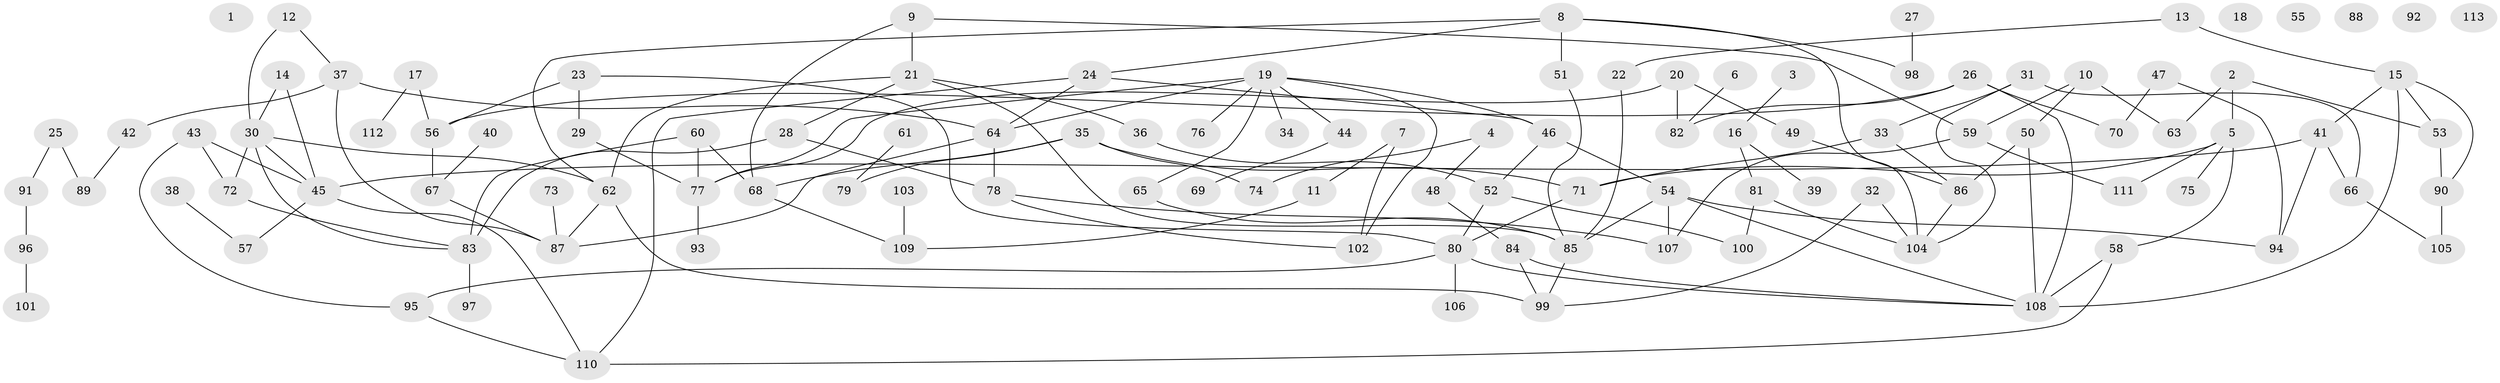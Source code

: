 // coarse degree distribution, {0: 0.0759493670886076, 3: 0.11392405063291139, 2: 0.22784810126582278, 5: 0.0759493670886076, 1: 0.21518987341772153, 8: 0.012658227848101266, 6: 0.12658227848101267, 4: 0.12658227848101267, 11: 0.02531645569620253}
// Generated by graph-tools (version 1.1) at 2025/23/03/03/25 07:23:28]
// undirected, 113 vertices, 156 edges
graph export_dot {
graph [start="1"]
  node [color=gray90,style=filled];
  1;
  2;
  3;
  4;
  5;
  6;
  7;
  8;
  9;
  10;
  11;
  12;
  13;
  14;
  15;
  16;
  17;
  18;
  19;
  20;
  21;
  22;
  23;
  24;
  25;
  26;
  27;
  28;
  29;
  30;
  31;
  32;
  33;
  34;
  35;
  36;
  37;
  38;
  39;
  40;
  41;
  42;
  43;
  44;
  45;
  46;
  47;
  48;
  49;
  50;
  51;
  52;
  53;
  54;
  55;
  56;
  57;
  58;
  59;
  60;
  61;
  62;
  63;
  64;
  65;
  66;
  67;
  68;
  69;
  70;
  71;
  72;
  73;
  74;
  75;
  76;
  77;
  78;
  79;
  80;
  81;
  82;
  83;
  84;
  85;
  86;
  87;
  88;
  89;
  90;
  91;
  92;
  93;
  94;
  95;
  96;
  97;
  98;
  99;
  100;
  101;
  102;
  103;
  104;
  105;
  106;
  107;
  108;
  109;
  110;
  111;
  112;
  113;
  2 -- 5;
  2 -- 53;
  2 -- 63;
  3 -- 16;
  4 -- 48;
  4 -- 74;
  5 -- 58;
  5 -- 71;
  5 -- 75;
  5 -- 111;
  6 -- 82;
  7 -- 11;
  7 -- 102;
  8 -- 24;
  8 -- 51;
  8 -- 62;
  8 -- 98;
  8 -- 104;
  9 -- 21;
  9 -- 59;
  9 -- 68;
  10 -- 50;
  10 -- 59;
  10 -- 63;
  11 -- 109;
  12 -- 30;
  12 -- 37;
  13 -- 15;
  13 -- 22;
  14 -- 30;
  14 -- 45;
  15 -- 41;
  15 -- 53;
  15 -- 90;
  15 -- 108;
  16 -- 39;
  16 -- 81;
  17 -- 56;
  17 -- 112;
  19 -- 34;
  19 -- 44;
  19 -- 46;
  19 -- 64;
  19 -- 65;
  19 -- 76;
  19 -- 77;
  19 -- 102;
  20 -- 49;
  20 -- 77;
  20 -- 82;
  21 -- 28;
  21 -- 36;
  21 -- 62;
  21 -- 85;
  22 -- 85;
  23 -- 29;
  23 -- 56;
  23 -- 80;
  24 -- 46;
  24 -- 64;
  24 -- 110;
  25 -- 89;
  25 -- 91;
  26 -- 56;
  26 -- 70;
  26 -- 82;
  26 -- 108;
  27 -- 98;
  28 -- 78;
  28 -- 83;
  29 -- 77;
  30 -- 45;
  30 -- 62;
  30 -- 72;
  30 -- 83;
  31 -- 33;
  31 -- 66;
  31 -- 104;
  32 -- 99;
  32 -- 104;
  33 -- 71;
  33 -- 86;
  35 -- 68;
  35 -- 71;
  35 -- 74;
  35 -- 79;
  36 -- 52;
  37 -- 42;
  37 -- 64;
  37 -- 87;
  38 -- 57;
  40 -- 67;
  41 -- 45;
  41 -- 66;
  41 -- 94;
  42 -- 89;
  43 -- 45;
  43 -- 72;
  43 -- 95;
  44 -- 69;
  45 -- 57;
  45 -- 110;
  46 -- 52;
  46 -- 54;
  47 -- 70;
  47 -- 94;
  48 -- 84;
  49 -- 86;
  50 -- 86;
  50 -- 108;
  51 -- 85;
  52 -- 80;
  52 -- 100;
  53 -- 90;
  54 -- 85;
  54 -- 94;
  54 -- 107;
  54 -- 108;
  56 -- 67;
  58 -- 108;
  58 -- 110;
  59 -- 107;
  59 -- 111;
  60 -- 68;
  60 -- 77;
  60 -- 83;
  61 -- 79;
  62 -- 87;
  62 -- 99;
  64 -- 78;
  64 -- 87;
  65 -- 85;
  66 -- 105;
  67 -- 87;
  68 -- 109;
  71 -- 80;
  72 -- 83;
  73 -- 87;
  77 -- 93;
  78 -- 102;
  78 -- 107;
  80 -- 95;
  80 -- 106;
  80 -- 108;
  81 -- 100;
  81 -- 104;
  83 -- 97;
  84 -- 99;
  84 -- 108;
  85 -- 99;
  86 -- 104;
  90 -- 105;
  91 -- 96;
  95 -- 110;
  96 -- 101;
  103 -- 109;
}
